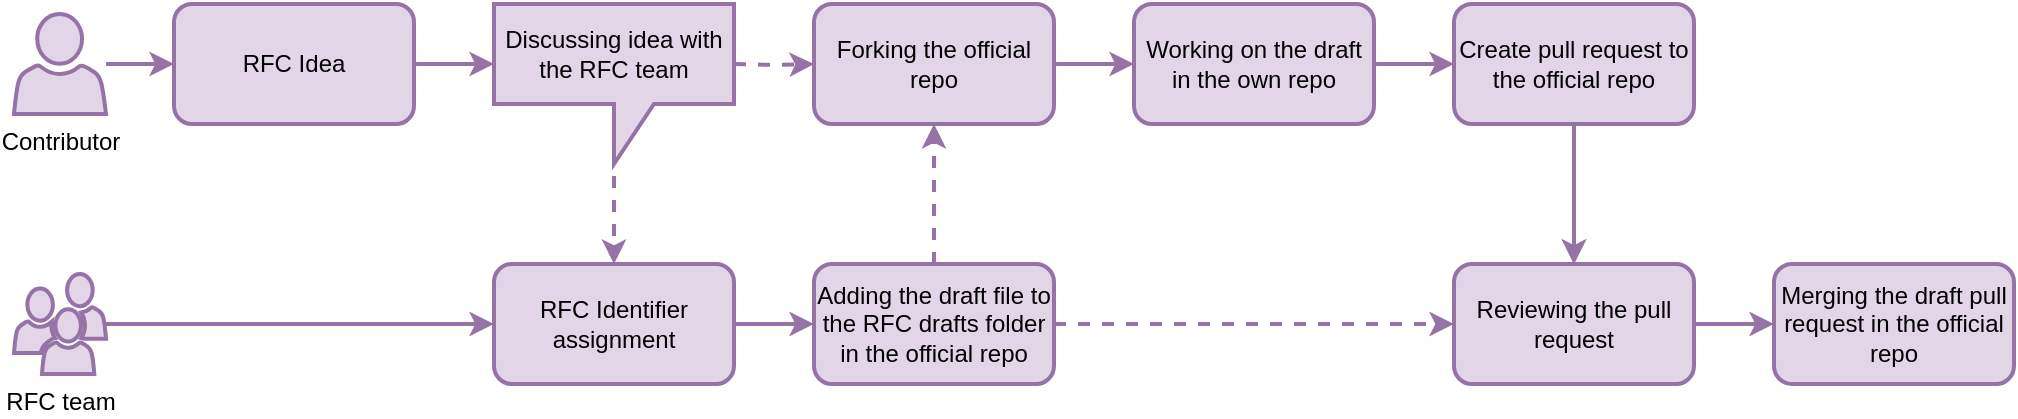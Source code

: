 <mxfile version="12.9.9" type="device"><diagram id="3p2-2auGFSwnh76s-7pO" name="Page-1"><mxGraphModel dx="1360" dy="862" grid="1" gridSize="10" guides="1" tooltips="1" connect="1" arrows="1" fold="1" page="1" pageScale="1" pageWidth="850" pageHeight="1100" math="0" shadow="0"><root><mxCell id="0"/><mxCell id="1" parent="0"/><mxCell id="m1TCr0GAa6EoVOasZEPr-9" style="edgeStyle=orthogonalEdgeStyle;rounded=0;orthogonalLoop=1;jettySize=auto;html=1;noEdgeStyle=1;orthogonal=1;fillColor=#e1d5e7;strokeColor=#9673a6;strokeWidth=2;fontColor=#050505;" edge="1" parent="1" source="m1TCr0GAa6EoVOasZEPr-2" target="m1TCr0GAa6EoVOasZEPr-8"><mxGeometry relative="1" as="geometry"/></mxCell><mxCell id="m1TCr0GAa6EoVOasZEPr-2" value="RFC Idea" style="rounded=1;whiteSpace=wrap;html=1;fillColor=#e1d5e7;strokeColor=#9673a6;strokeWidth=2;" vertex="1" parent="1"><mxGeometry x="120" y="29.998" width="120" height="60" as="geometry"/></mxCell><mxCell id="m1TCr0GAa6EoVOasZEPr-4" style="edgeStyle=orthogonalEdgeStyle;rounded=0;orthogonalLoop=1;jettySize=auto;html=1;noEdgeStyle=1;orthogonal=1;fillColor=#e1d5e7;strokeColor=#9673a6;strokeWidth=2;fontColor=#050505;" edge="1" parent="1" source="m1TCr0GAa6EoVOasZEPr-3" target="m1TCr0GAa6EoVOasZEPr-2"><mxGeometry relative="1" as="geometry"/></mxCell><mxCell id="m1TCr0GAa6EoVOasZEPr-3" value="Contributor" style="pointerEvents=1;shadow=0;dashed=0;html=1;strokeColor=#9673a6;fillColor=#e1d5e7;labelPosition=center;verticalLabelPosition=bottom;verticalAlign=top;outlineConnect=0;align=center;shape=mxgraph.office.users.user;strokeWidth=2;" vertex="1" parent="1"><mxGeometry x="40" y="34.998" width="46" height="50" as="geometry"/></mxCell><mxCell id="m1TCr0GAa6EoVOasZEPr-14" style="edgeStyle=orthogonalEdgeStyle;rounded=0;orthogonalLoop=1;jettySize=auto;html=1;noEdgeStyle=1;orthogonal=1;fillColor=#e1d5e7;strokeColor=#9673a6;strokeWidth=2;fontColor=#050505;" edge="1" parent="1" source="m1TCr0GAa6EoVOasZEPr-5" target="m1TCr0GAa6EoVOasZEPr-10"><mxGeometry relative="1" as="geometry"/></mxCell><mxCell id="m1TCr0GAa6EoVOasZEPr-5" value="RFC team" style="pointerEvents=1;shadow=0;dashed=0;html=1;strokeColor=#9673a6;fillColor=#e1d5e7;labelPosition=center;verticalLabelPosition=bottom;verticalAlign=top;outlineConnect=0;align=center;shape=mxgraph.office.users.users;strokeWidth=2;" vertex="1" parent="1"><mxGeometry x="40" y="165" width="46" height="50" as="geometry"/></mxCell><mxCell id="m1TCr0GAa6EoVOasZEPr-18" style="edgeStyle=orthogonalEdgeStyle;rounded=0;orthogonalLoop=1;jettySize=auto;html=1;noEdgeStyle=1;orthogonal=1;dashed=1;fillColor=#e1d5e7;strokeColor=#9673a6;strokeWidth=2;fontColor=#050505;" edge="1" parent="1" source="m1TCr0GAa6EoVOasZEPr-8" target="m1TCr0GAa6EoVOasZEPr-10"><mxGeometry relative="1" as="geometry"/></mxCell><mxCell id="m1TCr0GAa6EoVOasZEPr-20" style="edgeStyle=orthogonalEdgeStyle;rounded=0;orthogonalLoop=1;jettySize=auto;html=1;entryX=0;entryY=0.5;entryDx=0;entryDy=0;dashed=1;fillColor=#e1d5e7;strokeColor=#9673a6;strokeWidth=2;fontColor=#050505;" edge="1" parent="1" target="m1TCr0GAa6EoVOasZEPr-19"><mxGeometry relative="1" as="geometry"><mxPoint x="400" y="60" as="sourcePoint"/></mxGeometry></mxCell><mxCell id="m1TCr0GAa6EoVOasZEPr-8" value="Discussing idea with the RFC team" style="shape=callout;whiteSpace=wrap;html=1;perimeter=calloutPerimeter;strokeColor=#9673a6;fillColor=#e1d5e7;strokeWidth=2;" vertex="1" parent="1"><mxGeometry x="280" y="30" width="120" height="80" as="geometry"/></mxCell><mxCell id="m1TCr0GAa6EoVOasZEPr-15" style="edgeStyle=orthogonalEdgeStyle;rounded=0;orthogonalLoop=1;jettySize=auto;html=1;noEdgeStyle=1;orthogonal=1;entryX=0;entryY=0.5;entryDx=0;entryDy=0;fillColor=#e1d5e7;strokeColor=#9673a6;strokeWidth=2;fontColor=#050505;" edge="1" parent="1" source="m1TCr0GAa6EoVOasZEPr-10" target="m1TCr0GAa6EoVOasZEPr-24"><mxGeometry relative="1" as="geometry"><mxPoint x="620" y="110" as="targetPoint"/></mxGeometry></mxCell><mxCell id="m1TCr0GAa6EoVOasZEPr-10" value="RFC Identifier assignment" style="rounded=1;whiteSpace=wrap;html=1;strokeColor=#9673a6;fillColor=#e1d5e7;strokeWidth=2;" vertex="1" parent="1"><mxGeometry x="280" y="160" width="120" height="60" as="geometry"/></mxCell><mxCell id="m1TCr0GAa6EoVOasZEPr-23" style="edgeStyle=orthogonalEdgeStyle;rounded=0;orthogonalLoop=1;jettySize=auto;html=1;entryX=0;entryY=0.5;entryDx=0;entryDy=0;fillColor=#e1d5e7;strokeColor=#9673a6;strokeWidth=2;fontColor=#050505;" edge="1" parent="1" source="m1TCr0GAa6EoVOasZEPr-19" target="m1TCr0GAa6EoVOasZEPr-22"><mxGeometry relative="1" as="geometry"/></mxCell><mxCell id="m1TCr0GAa6EoVOasZEPr-19" value="Forking the official repo" style="rounded=1;whiteSpace=wrap;html=1;strokeColor=#9673a6;fillColor=#e1d5e7;strokeWidth=2;" vertex="1" parent="1"><mxGeometry x="440" y="30" width="120" height="60" as="geometry"/></mxCell><mxCell id="m1TCr0GAa6EoVOasZEPr-26" style="edgeStyle=orthogonalEdgeStyle;rounded=0;orthogonalLoop=1;jettySize=auto;html=1;entryX=0;entryY=0.5;entryDx=0;entryDy=0;fillColor=#e1d5e7;strokeColor=#9673a6;strokeWidth=2;fontColor=#050505;" edge="1" parent="1" source="m1TCr0GAa6EoVOasZEPr-22" target="m1TCr0GAa6EoVOasZEPr-25"><mxGeometry relative="1" as="geometry"/></mxCell><mxCell id="m1TCr0GAa6EoVOasZEPr-22" value="Working on the draft in the own repo" style="rounded=1;whiteSpace=wrap;html=1;strokeColor=#9673a6;fillColor=#e1d5e7;strokeWidth=2;" vertex="1" parent="1"><mxGeometry x="600" y="30" width="120" height="60" as="geometry"/></mxCell><mxCell id="m1TCr0GAa6EoVOasZEPr-28" style="edgeStyle=orthogonalEdgeStyle;rounded=0;orthogonalLoop=1;jettySize=auto;html=1;dashed=1;fillColor=#e1d5e7;strokeColor=#9673a6;strokeWidth=2;fontColor=#050505;" edge="1" parent="1" source="m1TCr0GAa6EoVOasZEPr-24" target="m1TCr0GAa6EoVOasZEPr-27"><mxGeometry relative="1" as="geometry"/></mxCell><mxCell id="m1TCr0GAa6EoVOasZEPr-33" style="edgeStyle=orthogonalEdgeStyle;rounded=0;orthogonalLoop=1;jettySize=auto;html=1;entryX=0.5;entryY=1;entryDx=0;entryDy=0;startArrow=none;startFill=0;strokeWidth=2;fontColor=#050505;fillColor=#e1d5e7;strokeColor=#9673a6;dashed=1;" edge="1" parent="1" source="m1TCr0GAa6EoVOasZEPr-24" target="m1TCr0GAa6EoVOasZEPr-19"><mxGeometry relative="1" as="geometry"/></mxCell><mxCell id="m1TCr0GAa6EoVOasZEPr-24" value="&lt;div&gt;&lt;span style=&quot;font-family: &amp;quot;helvetica&amp;quot;&quot;&gt;Adding the draft file to the RFC drafts folder in the official repo&lt;/span&gt;&lt;/div&gt;" style="rounded=1;whiteSpace=wrap;html=1;strokeColor=#9673a6;fillColor=#e1d5e7;strokeWidth=2;" vertex="1" parent="1"><mxGeometry x="440" y="160" width="120" height="60" as="geometry"/></mxCell><mxCell id="m1TCr0GAa6EoVOasZEPr-29" style="edgeStyle=orthogonalEdgeStyle;rounded=0;orthogonalLoop=1;jettySize=auto;html=1;fillColor=#e1d5e7;strokeColor=#9673a6;strokeWidth=2;fontColor=#050505;" edge="1" parent="1" source="m1TCr0GAa6EoVOasZEPr-25" target="m1TCr0GAa6EoVOasZEPr-27"><mxGeometry relative="1" as="geometry"/></mxCell><mxCell id="m1TCr0GAa6EoVOasZEPr-30" value="" style="edgeStyle=orthogonalEdgeStyle;rounded=0;orthogonalLoop=1;jettySize=auto;html=1;dashed=1;fillColor=#e1d5e7;strokeColor=#9673a6;strokeWidth=2;fontColor=#050505;" edge="1" parent="1" source="m1TCr0GAa6EoVOasZEPr-25" target="m1TCr0GAa6EoVOasZEPr-27"><mxGeometry relative="1" as="geometry"/></mxCell><mxCell id="m1TCr0GAa6EoVOasZEPr-25" value="Create pull request to the official repo" style="rounded=1;whiteSpace=wrap;html=1;strokeColor=#9673a6;fillColor=#e1d5e7;strokeWidth=2;" vertex="1" parent="1"><mxGeometry x="760" y="30" width="120" height="60" as="geometry"/></mxCell><mxCell id="m1TCr0GAa6EoVOasZEPr-32" style="edgeStyle=orthogonalEdgeStyle;rounded=0;orthogonalLoop=1;jettySize=auto;html=1;entryX=0;entryY=0.5;entryDx=0;entryDy=0;startArrow=none;startFill=0;fillColor=#e1d5e7;strokeColor=#9673a6;strokeWidth=2;fontColor=#050505;" edge="1" parent="1" source="m1TCr0GAa6EoVOasZEPr-27" target="m1TCr0GAa6EoVOasZEPr-31"><mxGeometry relative="1" as="geometry"/></mxCell><mxCell id="m1TCr0GAa6EoVOasZEPr-27" value="Reviewing the pull request" style="rounded=1;whiteSpace=wrap;html=1;strokeColor=#9673a6;fillColor=#e1d5e7;strokeWidth=2;" vertex="1" parent="1"><mxGeometry x="760" y="160" width="120" height="60" as="geometry"/></mxCell><mxCell id="m1TCr0GAa6EoVOasZEPr-31" value="Merging the draft pull request in the official repo" style="rounded=1;whiteSpace=wrap;html=1;strokeColor=#9673a6;fillColor=#e1d5e7;strokeWidth=2;" vertex="1" parent="1"><mxGeometry x="920" y="160" width="120" height="60" as="geometry"/></mxCell></root></mxGraphModel></diagram></mxfile>